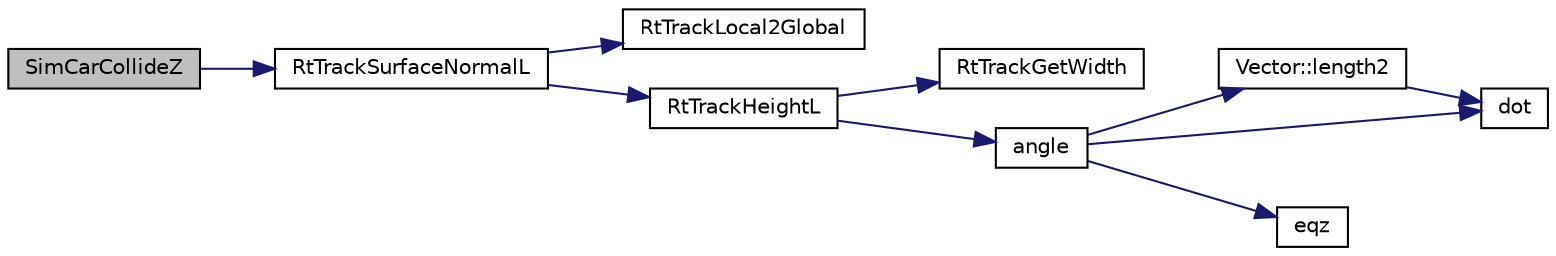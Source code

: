 digraph "SimCarCollideZ"
{
  edge [fontname="Helvetica",fontsize="10",labelfontname="Helvetica",labelfontsize="10"];
  node [fontname="Helvetica",fontsize="10",shape=record];
  rankdir="LR";
  Node1 [label="SimCarCollideZ",height=0.2,width=0.4,color="black", fillcolor="grey75", style="filled", fontcolor="black"];
  Node1 -> Node2 [color="midnightblue",fontsize="10",style="solid",fontname="Helvetica"];
  Node2 [label="RtTrackSurfaceNormalL",height=0.2,width=0.4,color="black", fillcolor="white", style="filled",URL="$group__tracktools.html#gac0868d9f54b021aec1fe76e1d772ed82",tooltip="Used to get the normal vector of the road (pointing upward). "];
  Node2 -> Node3 [color="midnightblue",fontsize="10",style="solid",fontname="Helvetica"];
  Node3 [label="RtTrackLocal2Global",height=0.2,width=0.4,color="black", fillcolor="white", style="filled",URL="$group__tracktools.html#gadb1f8f2704e5e890e93d13e59a27faa5",tooltip="Convert a Local position (segment, toRight, toStart)into a Global one (X, Y) The ToStart position ref..."];
  Node2 -> Node4 [color="midnightblue",fontsize="10",style="solid",fontname="Helvetica"];
  Node4 [label="RtTrackHeightL",height=0.2,width=0.4,color="black", fillcolor="white", style="filled",URL="$group__tracktools.html#ga5785af2d8c1b3cfedc38236ba44e99d3",tooltip="Returns the absolute height in meters of the road at the Local position p. "];
  Node4 -> Node5 [color="midnightblue",fontsize="10",style="solid",fontname="Helvetica"];
  Node5 [label="RtTrackGetWidth",height=0.2,width=0.4,color="black", fillcolor="white", style="filled",URL="$group__tracktools.html#gaad9f106cbe7a2cca8e5e12976540f256",tooltip="Get the track width at the specified point. "];
  Node4 -> Node6 [color="midnightblue",fontsize="10",style="solid",fontname="Helvetica"];
  Node6 [label="angle",height=0.2,width=0.4,color="black", fillcolor="white", style="filled",URL="$_vector_8h.html#a89bfaa91624932a756c037fa383bc0ae"];
  Node6 -> Node7 [color="midnightblue",fontsize="10",style="solid",fontname="Helvetica"];
  Node7 [label="Vector::length2",height=0.2,width=0.4,color="black", fillcolor="white", style="filled",URL="$class_vector.html#a8677c48cf107765986e71cd2f23b1b0f"];
  Node7 -> Node8 [color="midnightblue",fontsize="10",style="solid",fontname="Helvetica"];
  Node8 [label="dot",height=0.2,width=0.4,color="black", fillcolor="white", style="filled",URL="$_vector_8h.html#a4e9a20e9955e34afdb3659d68f6935c8"];
  Node6 -> Node9 [color="midnightblue",fontsize="10",style="solid",fontname="Helvetica"];
  Node9 [label="eqz",height=0.2,width=0.4,color="black", fillcolor="white", style="filled",URL="$_basic_8h.html#a665ec20bb54e4ac38c9068f7d18893d2"];
  Node6 -> Node8 [color="midnightblue",fontsize="10",style="solid",fontname="Helvetica"];
}
